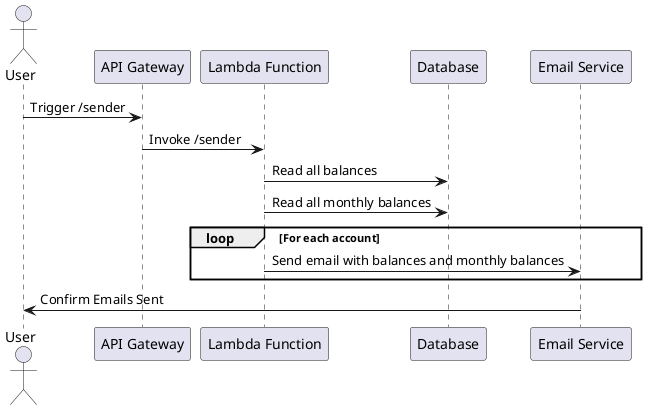 @startuml


actor "User" as User
participant "API Gateway" as APIGateway
participant "Lambda Function" as Lambda
participant "Database" as Database
participant "Email Service" as EmailService

User -> APIGateway: Trigger /sender
APIGateway -> Lambda: Invoke /sender
Lambda -> Database: Read all balances
Lambda -> Database: Read all monthly balances

loop For each account
    Lambda -> EmailService: Send email with balances and monthly balances
end

EmailService -> User: Confirm Emails Sent

@enduml

